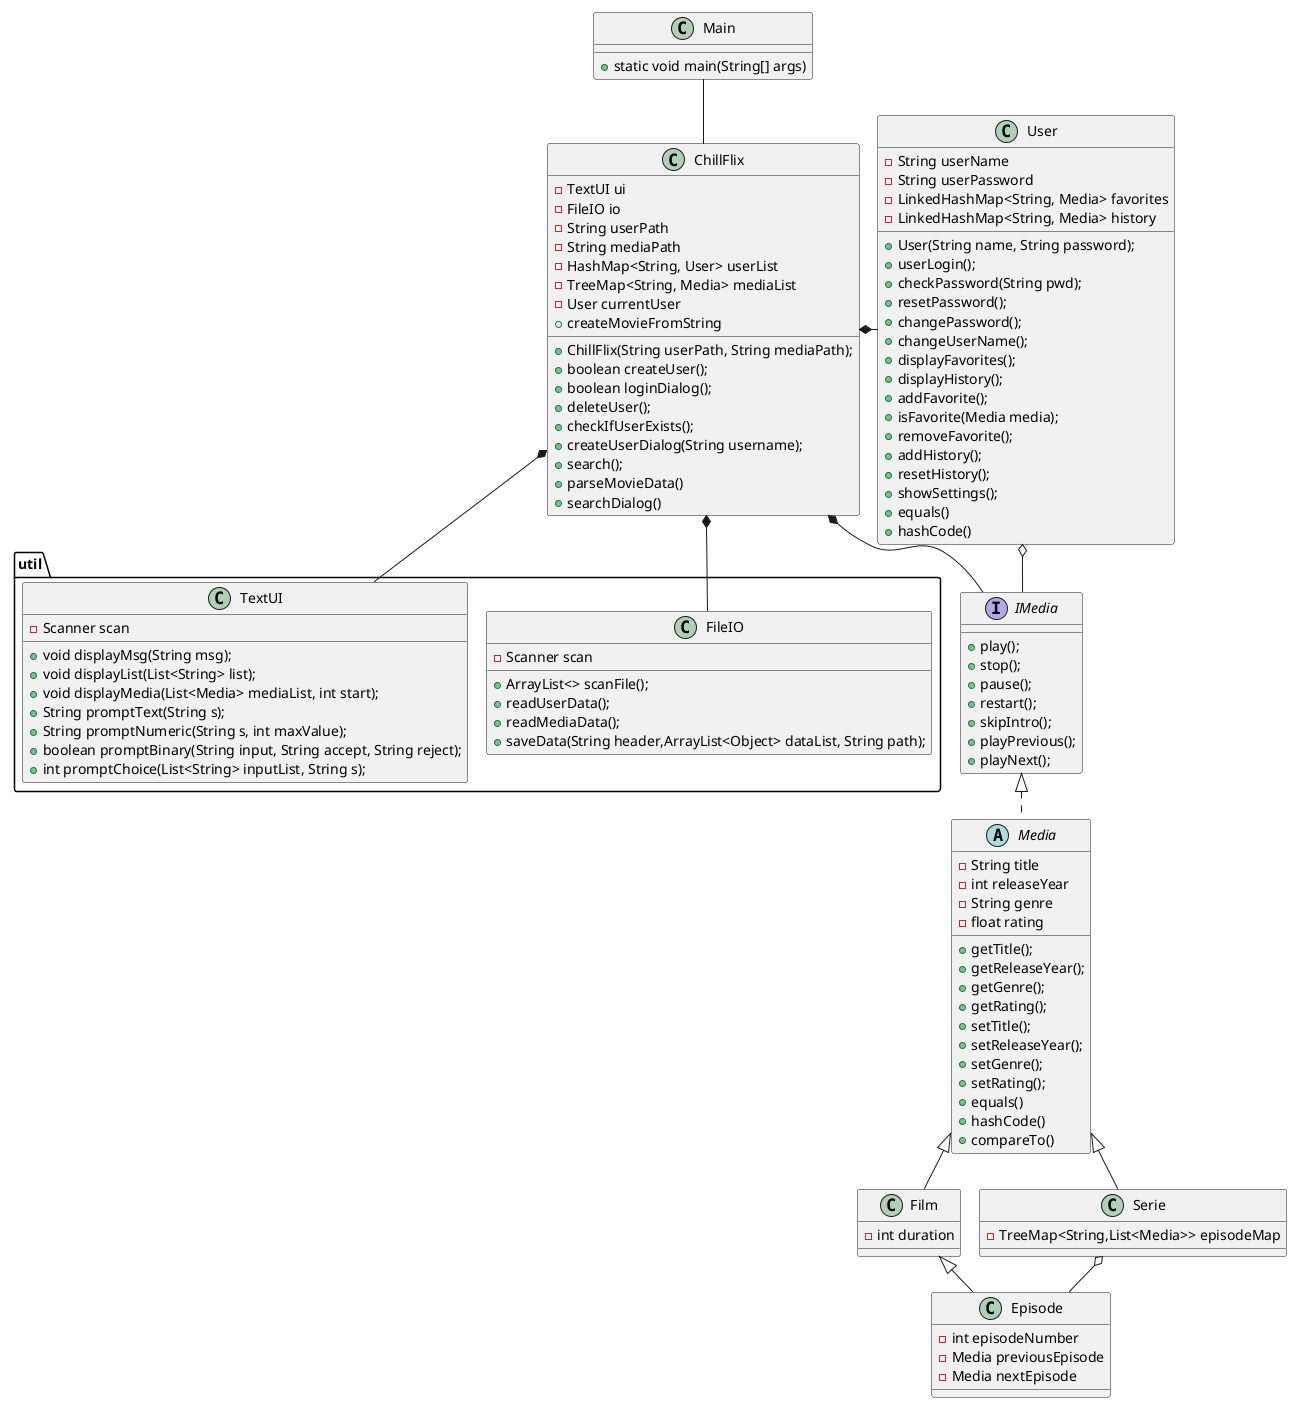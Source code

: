 @startuml
'https://plantuml.com/class-diagram
!pragma layout smetana

Class Main{
+static void main(String[] args)
}

Class ChillFlix{
-TextUI ui
-FileIO io
-String userPath
-String mediaPath
-HashMap<String, User> userList
-TreeMap<String, Media> mediaList
-User currentUser
+ChillFlix(String userPath, String mediaPath);
+boolean createUser();
+boolean loginDialog();
+deleteUser();
+checkIfUserExists();
+createUserDialog(String username);
+search();
+parseMovieData()
+createMovieFromString
+searchDialog()
}


Class User{
-String userName
-String userPassword
-LinkedHashMap<String, Media> favorites
-LinkedHashMap<String, Media> history
+User(String name, String password);
+userLogin();
+checkPassword(String pwd);
+resetPassword();
+changePassword();
+changeUserName();
+displayFavorites();
+displayHistory();
+addFavorite();
+isFavorite(Media media);
+removeFavorite();
+addHistory();
+resetHistory();
+showSettings();
+equals()
+hashCode()
}

Interface IMedia{
+play();
+stop();
+pause();
+restart();
+skipIntro();
+playPrevious();
+playNext();
}
abstract Class Media{
-String title
-int releaseYear
-String genre
-float rating
+getTitle();
+getReleaseYear();
+getGenre();
+getRating();
+setTitle();
+setReleaseYear();
+setGenre();
+setRating();
+equals()
+hashCode()
+compareTo()
}

Class Film {
-int duration
}

Class Serie{
-TreeMap<String,List<Media>> episodeMap
}


Class Episode{
-int episodeNumber
-Media previousEpisode
-Media nextEpisode
}
package util {
    Class FileIO{
    -Scanner scan
    +ArrayList<> scanFile();
    +readUserData();
    +readMediaData();
    +saveData(String header,ArrayList<Object> dataList, String path);
    }

    Class TextUI{
    -Scanner scan
    +void displayMsg(String msg);
    +void displayList(List<String> list);
    +void displayMedia(List<Media> mediaList, int start);
    +String promptText(String s);
    +String promptNumeric(String s, int maxValue);
    +boolean promptBinary(String input, String accept, String reject);
    +int promptChoice(List<String> inputList, String s);
    }
}

Film <|-- Episode
Media <|-- Film
Media <|-- Serie
Serie o-- Episode
IMedia <|.. Media
ChillFlix *- User
ChillFlix *-- IMedia
ChillFlix *-- FileIO
ChillFlix *-- TextUI
Main -- ChillFlix
User o- IMedia

@enduml

implements ..|>
extends <|-- (is-a)
composition *-- (must-have)
Aggregation o-- (can-have)
Associering <--